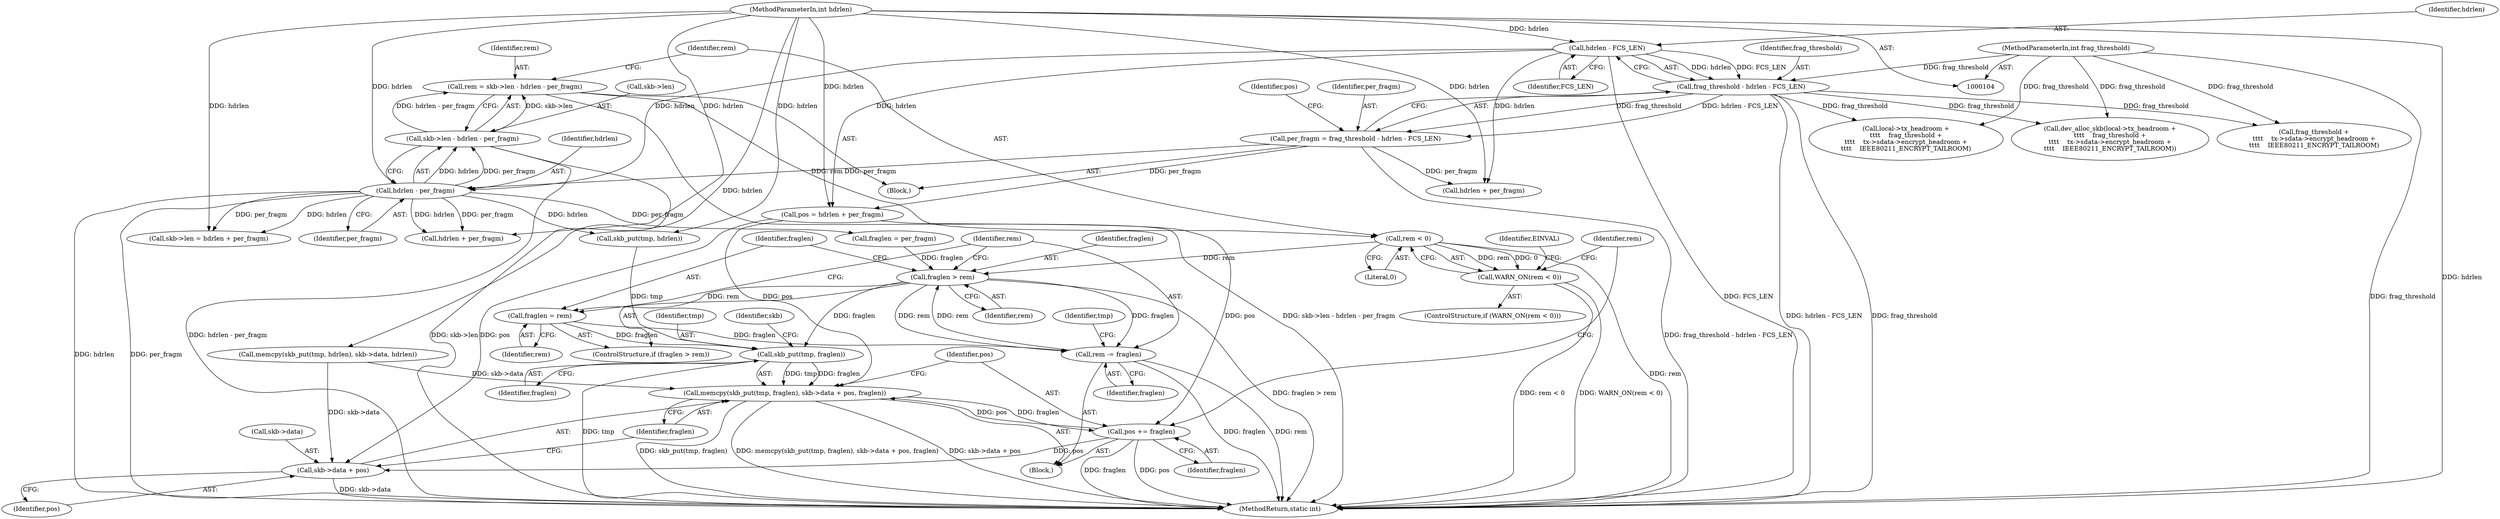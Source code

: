 digraph "0_linux_338f977f4eb441e69bb9a46eaa0ac715c931a67f@integer" {
"1000133" [label="(Call,rem = skb->len - hdrlen - per_fragm)"];
"1000135" [label="(Call,skb->len - hdrlen - per_fragm)"];
"1000139" [label="(Call,hdrlen - per_fragm)"];
"1000107" [label="(MethodParameterIn,int hdrlen)"];
"1000123" [label="(Call,hdrlen - FCS_LEN)"];
"1000119" [label="(Call,per_fragm = frag_threshold - hdrlen - FCS_LEN)"];
"1000121" [label="(Call,frag_threshold - hdrlen - FCS_LEN)"];
"1000108" [label="(MethodParameterIn,int frag_threshold)"];
"1000144" [label="(Call,rem < 0)"];
"1000143" [label="(Call,WARN_ON(rem < 0))"];
"1000158" [label="(Call,fraglen > rem)"];
"1000161" [label="(Call,fraglen = rem)"];
"1000164" [label="(Call,rem -= fraglen)"];
"1000262" [label="(Call,skb_put(tmp, fraglen))"];
"1000261" [label="(Call,memcpy(skb_put(tmp, fraglen), skb->data + pos, fraglen))"];
"1000271" [label="(Call,pos += fraglen)"];
"1000265" [label="(Call,skb->data + pos)"];
"1000278" [label="(Call,hdrlen + per_fragm)"];
"1000139" [label="(Call,hdrlen - per_fragm)"];
"1000121" [label="(Call,frag_threshold - hdrlen - FCS_LEN)"];
"1000166" [label="(Identifier,fraglen)"];
"1000128" [label="(Identifier,pos)"];
"1000122" [label="(Identifier,frag_threshold)"];
"1000267" [label="(Identifier,skb)"];
"1000151" [label="(Identifier,rem)"];
"1000273" [label="(Identifier,fraglen)"];
"1000143" [label="(Call,WARN_ON(rem < 0))"];
"1000270" [label="(Identifier,fraglen)"];
"1000157" [label="(ControlStructure,if (fraglen > rem))"];
"1000109" [label="(Block,)"];
"1000141" [label="(Identifier,per_fragm)"];
"1000140" [label="(Identifier,hdrlen)"];
"1000165" [label="(Identifier,rem)"];
"1000120" [label="(Identifier,per_fragm)"];
"1000161" [label="(Call,fraglen = rem)"];
"1000142" [label="(ControlStructure,if (WARN_ON(rem < 0)))"];
"1000164" [label="(Call,rem -= fraglen)"];
"1000119" [label="(Call,per_fragm = frag_threshold - hdrlen - FCS_LEN)"];
"1000271" [label="(Call,pos += fraglen)"];
"1000136" [label="(Call,skb->len)"];
"1000135" [label="(Call,skb->len - hdrlen - per_fragm)"];
"1000108" [label="(MethodParameterIn,int frag_threshold)"];
"1000169" [label="(Call,dev_alloc_skb(local->tx_headroom +\n\t\t\t\t    frag_threshold +\n\t\t\t\t    tx->sdata->encrypt_headroom +\n\t\t\t\t    IEEE80211_ENCRYPT_TAILROOM))"];
"1000160" [label="(Identifier,rem)"];
"1000264" [label="(Identifier,fraglen)"];
"1000146" [label="(Literal,0)"];
"1000124" [label="(Identifier,hdrlen)"];
"1000129" [label="(Call,hdrlen + per_fragm)"];
"1000133" [label="(Call,rem = skb->len - hdrlen - per_fragm)"];
"1000266" [label="(Call,skb->data)"];
"1000107" [label="(MethodParameterIn,int hdrlen)"];
"1000159" [label="(Identifier,fraglen)"];
"1000125" [label="(Identifier,FCS_LEN)"];
"1000127" [label="(Call,pos = hdrlen + per_fragm)"];
"1000162" [label="(Identifier,fraglen)"];
"1000265" [label="(Call,skb->data + pos)"];
"1000168" [label="(Identifier,tmp)"];
"1000163" [label="(Identifier,rem)"];
"1000149" [label="(Identifier,EINVAL)"];
"1000269" [label="(Identifier,pos)"];
"1000253" [label="(Call,memcpy(skb_put(tmp, hdrlen), skb->data, hdrlen))"];
"1000154" [label="(Call,fraglen = per_fragm)"];
"1000272" [label="(Identifier,pos)"];
"1000263" [label="(Identifier,tmp)"];
"1000283" [label="(MethodReturn,static int)"];
"1000134" [label="(Identifier,rem)"];
"1000274" [label="(Call,skb->len = hdrlen + per_fragm)"];
"1000170" [label="(Call,local->tx_headroom +\n\t\t\t\t    frag_threshold +\n\t\t\t\t    tx->sdata->encrypt_headroom +\n\t\t\t\t    IEEE80211_ENCRYPT_TAILROOM)"];
"1000174" [label="(Call,frag_threshold +\n\t\t\t\t    tx->sdata->encrypt_headroom +\n\t\t\t\t    IEEE80211_ENCRYPT_TAILROOM)"];
"1000152" [label="(Block,)"];
"1000261" [label="(Call,memcpy(skb_put(tmp, fraglen), skb->data + pos, fraglen))"];
"1000145" [label="(Identifier,rem)"];
"1000158" [label="(Call,fraglen > rem)"];
"1000262" [label="(Call,skb_put(tmp, fraglen))"];
"1000123" [label="(Call,hdrlen - FCS_LEN)"];
"1000144" [label="(Call,rem < 0)"];
"1000254" [label="(Call,skb_put(tmp, hdrlen))"];
"1000133" -> "1000109"  [label="AST: "];
"1000133" -> "1000135"  [label="CFG: "];
"1000134" -> "1000133"  [label="AST: "];
"1000135" -> "1000133"  [label="AST: "];
"1000145" -> "1000133"  [label="CFG: "];
"1000133" -> "1000283"  [label="DDG: skb->len - hdrlen - per_fragm"];
"1000135" -> "1000133"  [label="DDG: skb->len"];
"1000135" -> "1000133"  [label="DDG: hdrlen - per_fragm"];
"1000133" -> "1000144"  [label="DDG: rem"];
"1000135" -> "1000139"  [label="CFG: "];
"1000136" -> "1000135"  [label="AST: "];
"1000139" -> "1000135"  [label="AST: "];
"1000135" -> "1000283"  [label="DDG: hdrlen - per_fragm"];
"1000135" -> "1000283"  [label="DDG: skb->len"];
"1000139" -> "1000135"  [label="DDG: hdrlen"];
"1000139" -> "1000135"  [label="DDG: per_fragm"];
"1000139" -> "1000141"  [label="CFG: "];
"1000140" -> "1000139"  [label="AST: "];
"1000141" -> "1000139"  [label="AST: "];
"1000139" -> "1000283"  [label="DDG: per_fragm"];
"1000139" -> "1000283"  [label="DDG: hdrlen"];
"1000107" -> "1000139"  [label="DDG: hdrlen"];
"1000123" -> "1000139"  [label="DDG: hdrlen"];
"1000119" -> "1000139"  [label="DDG: per_fragm"];
"1000139" -> "1000154"  [label="DDG: per_fragm"];
"1000139" -> "1000254"  [label="DDG: hdrlen"];
"1000139" -> "1000274"  [label="DDG: hdrlen"];
"1000139" -> "1000274"  [label="DDG: per_fragm"];
"1000139" -> "1000278"  [label="DDG: hdrlen"];
"1000139" -> "1000278"  [label="DDG: per_fragm"];
"1000107" -> "1000104"  [label="AST: "];
"1000107" -> "1000283"  [label="DDG: hdrlen"];
"1000107" -> "1000123"  [label="DDG: hdrlen"];
"1000107" -> "1000127"  [label="DDG: hdrlen"];
"1000107" -> "1000129"  [label="DDG: hdrlen"];
"1000107" -> "1000254"  [label="DDG: hdrlen"];
"1000107" -> "1000253"  [label="DDG: hdrlen"];
"1000107" -> "1000274"  [label="DDG: hdrlen"];
"1000107" -> "1000278"  [label="DDG: hdrlen"];
"1000123" -> "1000121"  [label="AST: "];
"1000123" -> "1000125"  [label="CFG: "];
"1000124" -> "1000123"  [label="AST: "];
"1000125" -> "1000123"  [label="AST: "];
"1000121" -> "1000123"  [label="CFG: "];
"1000123" -> "1000283"  [label="DDG: FCS_LEN"];
"1000123" -> "1000121"  [label="DDG: hdrlen"];
"1000123" -> "1000121"  [label="DDG: FCS_LEN"];
"1000123" -> "1000127"  [label="DDG: hdrlen"];
"1000123" -> "1000129"  [label="DDG: hdrlen"];
"1000119" -> "1000109"  [label="AST: "];
"1000119" -> "1000121"  [label="CFG: "];
"1000120" -> "1000119"  [label="AST: "];
"1000121" -> "1000119"  [label="AST: "];
"1000128" -> "1000119"  [label="CFG: "];
"1000119" -> "1000283"  [label="DDG: frag_threshold - hdrlen - FCS_LEN"];
"1000121" -> "1000119"  [label="DDG: frag_threshold"];
"1000121" -> "1000119"  [label="DDG: hdrlen - FCS_LEN"];
"1000119" -> "1000127"  [label="DDG: per_fragm"];
"1000119" -> "1000129"  [label="DDG: per_fragm"];
"1000122" -> "1000121"  [label="AST: "];
"1000121" -> "1000283"  [label="DDG: hdrlen - FCS_LEN"];
"1000121" -> "1000283"  [label="DDG: frag_threshold"];
"1000108" -> "1000121"  [label="DDG: frag_threshold"];
"1000121" -> "1000169"  [label="DDG: frag_threshold"];
"1000121" -> "1000170"  [label="DDG: frag_threshold"];
"1000121" -> "1000174"  [label="DDG: frag_threshold"];
"1000108" -> "1000104"  [label="AST: "];
"1000108" -> "1000283"  [label="DDG: frag_threshold"];
"1000108" -> "1000169"  [label="DDG: frag_threshold"];
"1000108" -> "1000170"  [label="DDG: frag_threshold"];
"1000108" -> "1000174"  [label="DDG: frag_threshold"];
"1000144" -> "1000143"  [label="AST: "];
"1000144" -> "1000146"  [label="CFG: "];
"1000145" -> "1000144"  [label="AST: "];
"1000146" -> "1000144"  [label="AST: "];
"1000143" -> "1000144"  [label="CFG: "];
"1000144" -> "1000283"  [label="DDG: rem"];
"1000144" -> "1000143"  [label="DDG: rem"];
"1000144" -> "1000143"  [label="DDG: 0"];
"1000144" -> "1000158"  [label="DDG: rem"];
"1000143" -> "1000142"  [label="AST: "];
"1000149" -> "1000143"  [label="CFG: "];
"1000151" -> "1000143"  [label="CFG: "];
"1000143" -> "1000283"  [label="DDG: rem < 0"];
"1000143" -> "1000283"  [label="DDG: WARN_ON(rem < 0)"];
"1000158" -> "1000157"  [label="AST: "];
"1000158" -> "1000160"  [label="CFG: "];
"1000159" -> "1000158"  [label="AST: "];
"1000160" -> "1000158"  [label="AST: "];
"1000162" -> "1000158"  [label="CFG: "];
"1000165" -> "1000158"  [label="CFG: "];
"1000158" -> "1000283"  [label="DDG: fraglen > rem"];
"1000154" -> "1000158"  [label="DDG: fraglen"];
"1000164" -> "1000158"  [label="DDG: rem"];
"1000158" -> "1000161"  [label="DDG: rem"];
"1000158" -> "1000164"  [label="DDG: fraglen"];
"1000158" -> "1000164"  [label="DDG: rem"];
"1000158" -> "1000262"  [label="DDG: fraglen"];
"1000161" -> "1000157"  [label="AST: "];
"1000161" -> "1000163"  [label="CFG: "];
"1000162" -> "1000161"  [label="AST: "];
"1000163" -> "1000161"  [label="AST: "];
"1000165" -> "1000161"  [label="CFG: "];
"1000161" -> "1000164"  [label="DDG: fraglen"];
"1000161" -> "1000262"  [label="DDG: fraglen"];
"1000164" -> "1000152"  [label="AST: "];
"1000164" -> "1000166"  [label="CFG: "];
"1000165" -> "1000164"  [label="AST: "];
"1000166" -> "1000164"  [label="AST: "];
"1000168" -> "1000164"  [label="CFG: "];
"1000164" -> "1000283"  [label="DDG: fraglen"];
"1000164" -> "1000283"  [label="DDG: rem"];
"1000262" -> "1000261"  [label="AST: "];
"1000262" -> "1000264"  [label="CFG: "];
"1000263" -> "1000262"  [label="AST: "];
"1000264" -> "1000262"  [label="AST: "];
"1000267" -> "1000262"  [label="CFG: "];
"1000262" -> "1000283"  [label="DDG: tmp"];
"1000262" -> "1000261"  [label="DDG: tmp"];
"1000262" -> "1000261"  [label="DDG: fraglen"];
"1000254" -> "1000262"  [label="DDG: tmp"];
"1000261" -> "1000152"  [label="AST: "];
"1000261" -> "1000270"  [label="CFG: "];
"1000265" -> "1000261"  [label="AST: "];
"1000270" -> "1000261"  [label="AST: "];
"1000272" -> "1000261"  [label="CFG: "];
"1000261" -> "1000283"  [label="DDG: skb->data + pos"];
"1000261" -> "1000283"  [label="DDG: skb_put(tmp, fraglen)"];
"1000261" -> "1000283"  [label="DDG: memcpy(skb_put(tmp, fraglen), skb->data + pos, fraglen)"];
"1000253" -> "1000261"  [label="DDG: skb->data"];
"1000127" -> "1000261"  [label="DDG: pos"];
"1000271" -> "1000261"  [label="DDG: pos"];
"1000261" -> "1000271"  [label="DDG: fraglen"];
"1000271" -> "1000152"  [label="AST: "];
"1000271" -> "1000273"  [label="CFG: "];
"1000272" -> "1000271"  [label="AST: "];
"1000273" -> "1000271"  [label="AST: "];
"1000151" -> "1000271"  [label="CFG: "];
"1000271" -> "1000283"  [label="DDG: fraglen"];
"1000271" -> "1000283"  [label="DDG: pos"];
"1000271" -> "1000265"  [label="DDG: pos"];
"1000127" -> "1000271"  [label="DDG: pos"];
"1000265" -> "1000269"  [label="CFG: "];
"1000266" -> "1000265"  [label="AST: "];
"1000269" -> "1000265"  [label="AST: "];
"1000270" -> "1000265"  [label="CFG: "];
"1000265" -> "1000283"  [label="DDG: skb->data"];
"1000253" -> "1000265"  [label="DDG: skb->data"];
"1000127" -> "1000265"  [label="DDG: pos"];
}
